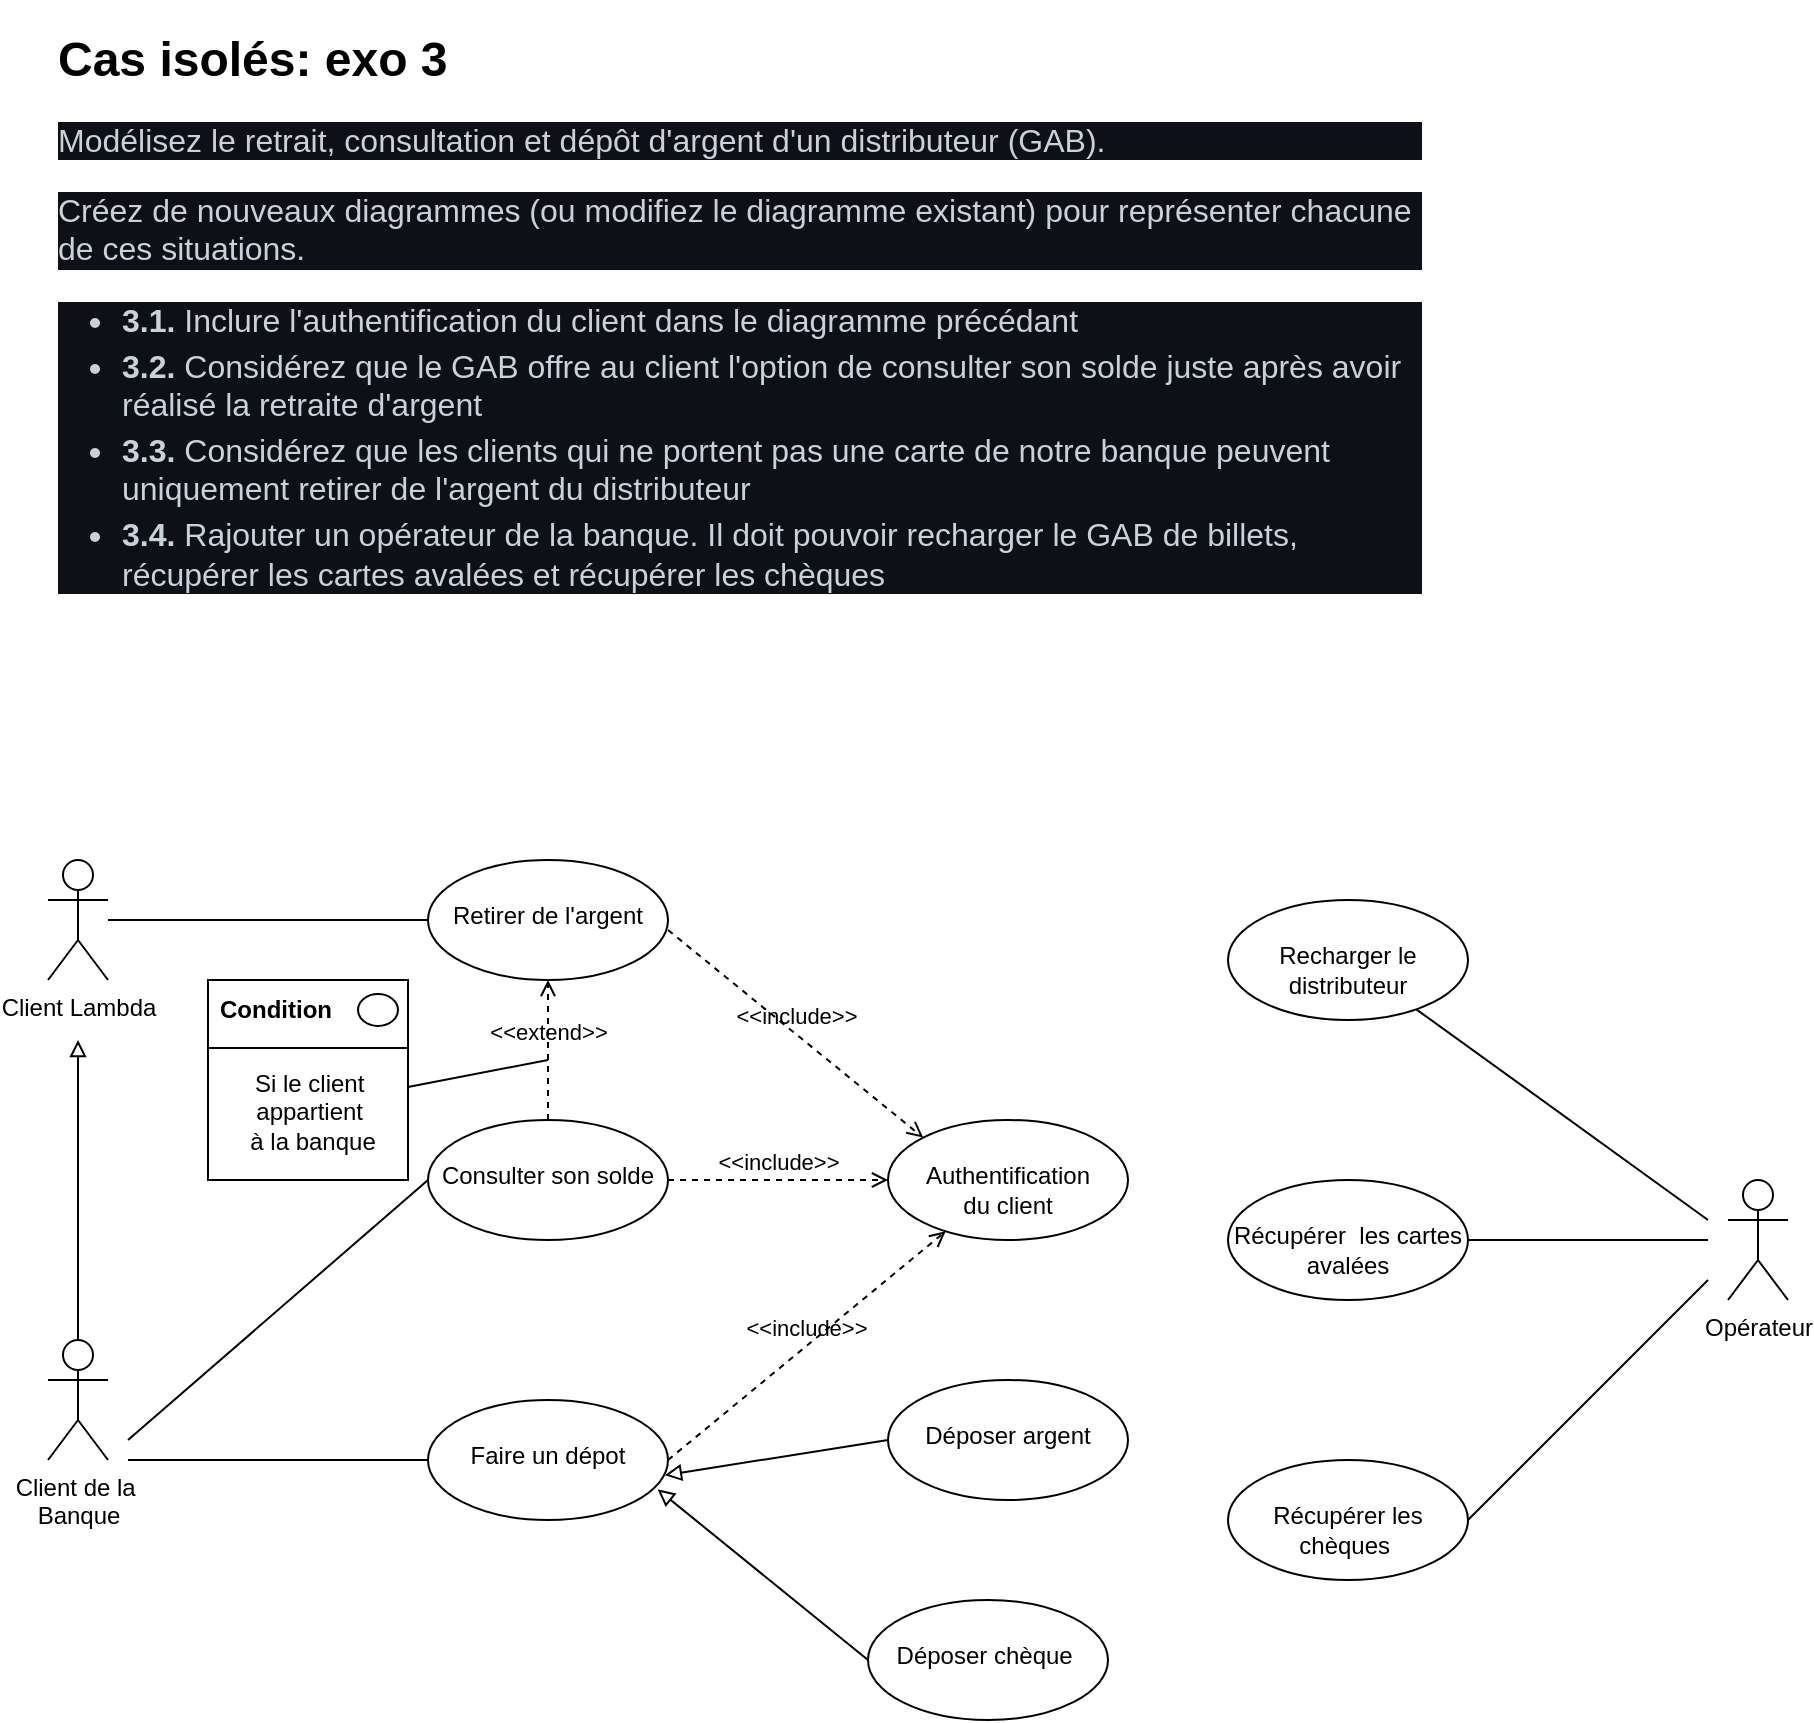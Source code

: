 <mxfile>
    <diagram id="i9mRlRn2IJmVlM-Jh5ST" name="Page-1">
        <mxGraphModel dx="1108" dy="458" grid="1" gridSize="10" guides="1" tooltips="1" connect="1" arrows="1" fold="1" page="1" pageScale="1" pageWidth="827" pageHeight="1169" math="0" shadow="0">
            <root>
                <mxCell id="0"/>
                <mxCell id="1" parent="0"/>
                <mxCell id="2" value="&lt;h1&gt;Cas isolés: exo 3&amp;nbsp;&lt;/h1&gt;&lt;p dir=&quot;auto&quot; style=&quot;box-sizing: border-box ; margin-top: 0px ; margin-bottom: 16px ; color: rgb(201 , 209 , 217) ; font-family: , &amp;#34;blinkmacsystemfont&amp;#34; , &amp;#34;segoe ui&amp;#34; , &amp;#34;helvetica&amp;#34; , &amp;#34;arial&amp;#34; , sans-serif , &amp;#34;apple color emoji&amp;#34; , &amp;#34;segoe ui emoji&amp;#34; ; font-size: 16px ; background-color: rgb(13 , 17 , 23)&quot;&gt;Modélisez le retrait, consultation et dépôt d'argent d'un distributeur (GAB).&lt;/p&gt;&lt;p dir=&quot;auto&quot; style=&quot;box-sizing: border-box ; margin-top: 0px ; margin-bottom: 16px ; color: rgb(201 , 209 , 217) ; font-family: , &amp;#34;blinkmacsystemfont&amp;#34; , &amp;#34;segoe ui&amp;#34; , &amp;#34;helvetica&amp;#34; , &amp;#34;arial&amp;#34; , sans-serif , &amp;#34;apple color emoji&amp;#34; , &amp;#34;segoe ui emoji&amp;#34; ; font-size: 16px ; background-color: rgb(13 , 17 , 23)&quot;&gt;Créez de nouveaux diagrammes (ou modifiez le diagramme existant) pour représenter chacune de ces situations.&lt;/p&gt;&lt;ul dir=&quot;auto&quot; style=&quot;box-sizing: border-box ; padding-left: 2em ; margin-top: 0px ; margin-bottom: 16px ; color: rgb(201 , 209 , 217) ; font-family: , &amp;#34;blinkmacsystemfont&amp;#34; , &amp;#34;segoe ui&amp;#34; , &amp;#34;helvetica&amp;#34; , &amp;#34;arial&amp;#34; , sans-serif , &amp;#34;apple color emoji&amp;#34; , &amp;#34;segoe ui emoji&amp;#34; ; font-size: 16px ; background-color: rgb(13 , 17 , 23)&quot;&gt;&lt;li style=&quot;box-sizing: border-box&quot;&gt;&lt;span style=&quot;box-sizing: border-box ; font-weight: 600&quot;&gt;3.1.&lt;/span&gt;&amp;nbsp;Inclure l'authentification du client dans le diagramme précédant&lt;/li&gt;&lt;li style=&quot;box-sizing: border-box ; margin-top: 0.25em&quot;&gt;&lt;span style=&quot;box-sizing: border-box ; font-weight: 600&quot;&gt;3.2.&lt;/span&gt;&amp;nbsp;Considérez que le GAB offre au client l'option de consulter son solde juste après avoir réalisé la retraite d'argent&lt;/li&gt;&lt;li style=&quot;box-sizing: border-box ; margin-top: 0.25em&quot;&gt;&lt;span style=&quot;box-sizing: border-box ; font-weight: 600&quot;&gt;3.3.&lt;/span&gt;&amp;nbsp;Considérez que les clients qui ne portent pas une carte de notre banque peuvent uniquement retirer de l'argent du distributeur&lt;/li&gt;&lt;li style=&quot;box-sizing: border-box ; margin-top: 0.25em&quot;&gt;&lt;span style=&quot;box-sizing: border-box ; font-weight: 600&quot;&gt;3.4.&lt;/span&gt;&amp;nbsp;Rajouter un opérateur de la banque. Il doit pouvoir recharger le GAB de billets, récupérer les cartes avalées et récupérer les chèques&lt;/li&gt;&lt;/ul&gt;" style="text;html=1;strokeColor=none;fillColor=none;spacing=5;spacingTop=-20;whiteSpace=wrap;overflow=hidden;rounded=0;" vertex="1" parent="1">
                    <mxGeometry x="40" y="40" width="690" height="330" as="geometry"/>
                </mxCell>
                <mxCell id="3" value="Client Lambda" style="shape=umlActor;verticalLabelPosition=bottom;verticalAlign=top;html=1;" vertex="1" parent="1">
                    <mxGeometry x="40" y="460" width="30" height="60" as="geometry"/>
                </mxCell>
                <mxCell id="29" style="edgeStyle=none;html=1;exitX=0;exitY=0.5;exitDx=0;exitDy=0;endArrow=none;endFill=0;" edge="1" parent="1" source="4" target="3">
                    <mxGeometry relative="1" as="geometry">
                        <mxPoint x="80" y="520" as="targetPoint"/>
                    </mxGeometry>
                </mxCell>
                <mxCell id="4" value="&lt;br&gt;Retirer de l'argent" style="ellipse;whiteSpace=wrap;html=1;verticalAlign=top;" vertex="1" parent="1">
                    <mxGeometry x="230" y="460" width="120" height="60" as="geometry"/>
                </mxCell>
                <mxCell id="31" style="edgeStyle=none;html=1;exitX=0;exitY=0.5;exitDx=0;exitDy=0;endArrow=none;endFill=0;" edge="1" parent="1" source="6">
                    <mxGeometry relative="1" as="geometry">
                        <mxPoint x="80" y="750" as="targetPoint"/>
                    </mxGeometry>
                </mxCell>
                <mxCell id="6" value="&lt;br&gt;Consulter son solde" style="ellipse;whiteSpace=wrap;html=1;verticalAlign=top;" vertex="1" parent="1">
                    <mxGeometry x="230" y="590" width="120" height="60" as="geometry"/>
                </mxCell>
                <mxCell id="32" style="edgeStyle=none;html=1;exitX=0;exitY=0.5;exitDx=0;exitDy=0;endArrow=none;endFill=0;" edge="1" parent="1" source="7">
                    <mxGeometry relative="1" as="geometry">
                        <mxPoint x="80" y="760" as="targetPoint"/>
                    </mxGeometry>
                </mxCell>
                <mxCell id="7" value="&lt;br&gt;Faire un dépot" style="ellipse;whiteSpace=wrap;html=1;verticalAlign=top;" vertex="1" parent="1">
                    <mxGeometry x="230" y="730" width="120" height="60" as="geometry"/>
                </mxCell>
                <mxCell id="11" value="&amp;lt;&amp;lt;extend&amp;gt;&amp;gt;" style="html=1;verticalAlign=bottom;labelBackgroundColor=none;endArrow=open;endFill=0;dashed=1;entryX=0.5;entryY=1;entryDx=0;entryDy=0;exitX=0.5;exitY=0;exitDx=0;exitDy=0;" edge="1" parent="1" source="6" target="4">
                    <mxGeometry width="160" relative="1" as="geometry">
                        <mxPoint x="400" y="600" as="sourcePoint"/>
                        <mxPoint x="560" y="600" as="targetPoint"/>
                        <Array as="points">
                            <mxPoint x="290" y="560"/>
                        </Array>
                    </mxGeometry>
                </mxCell>
                <mxCell id="37" value="" style="edgeStyle=none;html=1;endArrow=none;endFill=0;" edge="1" parent="1" target="36">
                    <mxGeometry relative="1" as="geometry">
                        <mxPoint x="870" y="640" as="sourcePoint"/>
                    </mxGeometry>
                </mxCell>
                <mxCell id="14" value="Opérateur" style="shape=umlActor;verticalLabelPosition=bottom;verticalAlign=top;html=1;" vertex="1" parent="1">
                    <mxGeometry x="880" y="620" width="30" height="60" as="geometry"/>
                </mxCell>
                <mxCell id="51" style="edgeStyle=none;html=1;exitX=0.5;exitY=0;exitDx=0;exitDy=0;exitPerimeter=0;endArrow=block;endFill=0;" edge="1" parent="1" source="26">
                    <mxGeometry relative="1" as="geometry">
                        <mxPoint x="55" y="550" as="targetPoint"/>
                    </mxGeometry>
                </mxCell>
                <mxCell id="26" value="Client de la&amp;nbsp;&lt;br&gt;Banque" style="shape=umlActor;verticalLabelPosition=bottom;verticalAlign=top;html=1;" vertex="1" parent="1">
                    <mxGeometry x="40" y="700" width="30" height="60" as="geometry"/>
                </mxCell>
                <mxCell id="27" value="&lt;br&gt;Authentification&lt;br&gt;du client" style="ellipse;whiteSpace=wrap;html=1;verticalAlign=top;" vertex="1" parent="1">
                    <mxGeometry x="460" y="590" width="120" height="60" as="geometry"/>
                </mxCell>
                <mxCell id="33" value="&amp;lt;&amp;lt;include&amp;gt;&amp;gt;" style="html=1;verticalAlign=bottom;labelBackgroundColor=none;endArrow=open;endFill=0;dashed=1;entryX=0;entryY=0.5;entryDx=0;entryDy=0;exitX=1;exitY=0.5;exitDx=0;exitDy=0;" edge="1" parent="1" source="6" target="27">
                    <mxGeometry width="160" relative="1" as="geometry">
                        <mxPoint x="290" y="660" as="sourcePoint"/>
                        <mxPoint x="450" y="660" as="targetPoint"/>
                    </mxGeometry>
                </mxCell>
                <mxCell id="34" value="&amp;lt;&amp;lt;include&amp;gt;&amp;gt;" style="html=1;verticalAlign=bottom;labelBackgroundColor=none;endArrow=open;endFill=0;dashed=1;exitX=1;exitY=0.5;exitDx=0;exitDy=0;" edge="1" parent="1" source="7" target="27">
                    <mxGeometry width="160" relative="1" as="geometry">
                        <mxPoint x="360" y="630" as="sourcePoint"/>
                        <mxPoint x="460" y="660" as="targetPoint"/>
                    </mxGeometry>
                </mxCell>
                <mxCell id="35" value="&amp;lt;&amp;lt;include&amp;gt;&amp;gt;" style="html=1;verticalAlign=bottom;labelBackgroundColor=none;endArrow=open;endFill=0;dashed=1;entryX=0;entryY=0;entryDx=0;entryDy=0;exitX=1;exitY=0.5;exitDx=0;exitDy=0;" edge="1" parent="1" target="27">
                    <mxGeometry width="160" relative="1" as="geometry">
                        <mxPoint x="350" y="495" as="sourcePoint"/>
                        <mxPoint x="450" y="525" as="targetPoint"/>
                    </mxGeometry>
                </mxCell>
                <mxCell id="36" value="&lt;br&gt;Recharger le distributeur" style="ellipse;whiteSpace=wrap;html=1;verticalAlign=top;" vertex="1" parent="1">
                    <mxGeometry x="630" y="480" width="120" height="60" as="geometry"/>
                </mxCell>
                <mxCell id="41" style="edgeStyle=none;html=1;exitX=1;exitY=0.5;exitDx=0;exitDy=0;endArrow=none;endFill=0;" edge="1" parent="1" source="38">
                    <mxGeometry relative="1" as="geometry">
                        <mxPoint x="870" y="670" as="targetPoint"/>
                    </mxGeometry>
                </mxCell>
                <mxCell id="38" value="&lt;br&gt;Récupérer les chèques&amp;nbsp;" style="ellipse;whiteSpace=wrap;html=1;verticalAlign=top;" vertex="1" parent="1">
                    <mxGeometry x="630" y="760" width="120" height="60" as="geometry"/>
                </mxCell>
                <mxCell id="40" style="edgeStyle=none;html=1;exitX=1;exitY=0.5;exitDx=0;exitDy=0;endArrow=none;endFill=0;" edge="1" parent="1" source="39">
                    <mxGeometry relative="1" as="geometry">
                        <mxPoint x="870" y="650" as="targetPoint"/>
                    </mxGeometry>
                </mxCell>
                <mxCell id="39" value="&lt;br&gt;Récupérer&amp;nbsp; les cartes avalées" style="ellipse;whiteSpace=wrap;html=1;verticalAlign=top;" vertex="1" parent="1">
                    <mxGeometry x="630" y="620" width="120" height="60" as="geometry"/>
                </mxCell>
                <mxCell id="47" style="edgeStyle=none;html=1;exitX=0;exitY=0.5;exitDx=0;exitDy=0;entryX=0.987;entryY=0.627;entryDx=0;entryDy=0;entryPerimeter=0;endArrow=block;endFill=0;" edge="1" parent="1" source="43" target="7">
                    <mxGeometry relative="1" as="geometry"/>
                </mxCell>
                <mxCell id="43" value="&lt;br&gt;Déposer argent" style="ellipse;whiteSpace=wrap;html=1;verticalAlign=top;" vertex="1" parent="1">
                    <mxGeometry x="460" y="720" width="120" height="60" as="geometry"/>
                </mxCell>
                <mxCell id="48" style="edgeStyle=none;html=1;exitX=0;exitY=0.5;exitDx=0;exitDy=0;entryX=0.957;entryY=0.745;entryDx=0;entryDy=0;entryPerimeter=0;endArrow=block;endFill=0;" edge="1" parent="1" source="44" target="7">
                    <mxGeometry relative="1" as="geometry"/>
                </mxCell>
                <mxCell id="44" value="&lt;br&gt;Déposer chèque&amp;nbsp;" style="ellipse;whiteSpace=wrap;html=1;verticalAlign=top;" vertex="1" parent="1">
                    <mxGeometry x="450" y="830" width="120" height="60" as="geometry"/>
                </mxCell>
                <mxCell id="52" value="" style="fontStyle=1;align=center;verticalAlign=top;childLayout=stackLayout;horizontal=1;horizontalStack=0;resizeParent=1;resizeParentMax=0;resizeLast=0;marginBottom=0;" vertex="1" parent="1">
                    <mxGeometry x="120" y="520" width="100" height="100" as="geometry"/>
                </mxCell>
                <mxCell id="53" value="Condition" style="html=1;align=left;spacingLeft=4;verticalAlign=middle;strokeColor=none;fillColor=none;fontStyle=1" vertex="1" parent="52">
                    <mxGeometry width="100" height="30" as="geometry"/>
                </mxCell>
                <mxCell id="54" value="" style="shape=ellipse;" vertex="1" parent="53">
                    <mxGeometry x="1" width="20" height="16" relative="1" as="geometry">
                        <mxPoint x="-25" y="7" as="offset"/>
                    </mxGeometry>
                </mxCell>
                <mxCell id="55" value="" style="line;strokeWidth=1;fillColor=none;align=left;verticalAlign=middle;spacingTop=-1;spacingLeft=3;spacingRight=3;rotatable=0;labelPosition=right;points=[];portConstraint=eastwest;" vertex="1" parent="52">
                    <mxGeometry y="30" width="100" height="8" as="geometry"/>
                </mxCell>
                <mxCell id="56" value="Si le client&amp;nbsp;&lt;br&gt;appartient&amp;nbsp;&lt;br&gt;à la banque" style="html=1;align=center;spacingLeft=4;verticalAlign=top;strokeColor=none;fillColor=none;" vertex="1" parent="52">
                    <mxGeometry y="38" width="100" height="62" as="geometry"/>
                </mxCell>
                <mxCell id="59" style="edgeStyle=none;html=1;exitX=1;exitY=0.25;exitDx=0;exitDy=0;endArrow=none;endFill=0;" edge="1" parent="1" source="56">
                    <mxGeometry relative="1" as="geometry">
                        <mxPoint x="290" y="560" as="targetPoint"/>
                    </mxGeometry>
                </mxCell>
            </root>
        </mxGraphModel>
    </diagram>
</mxfile>